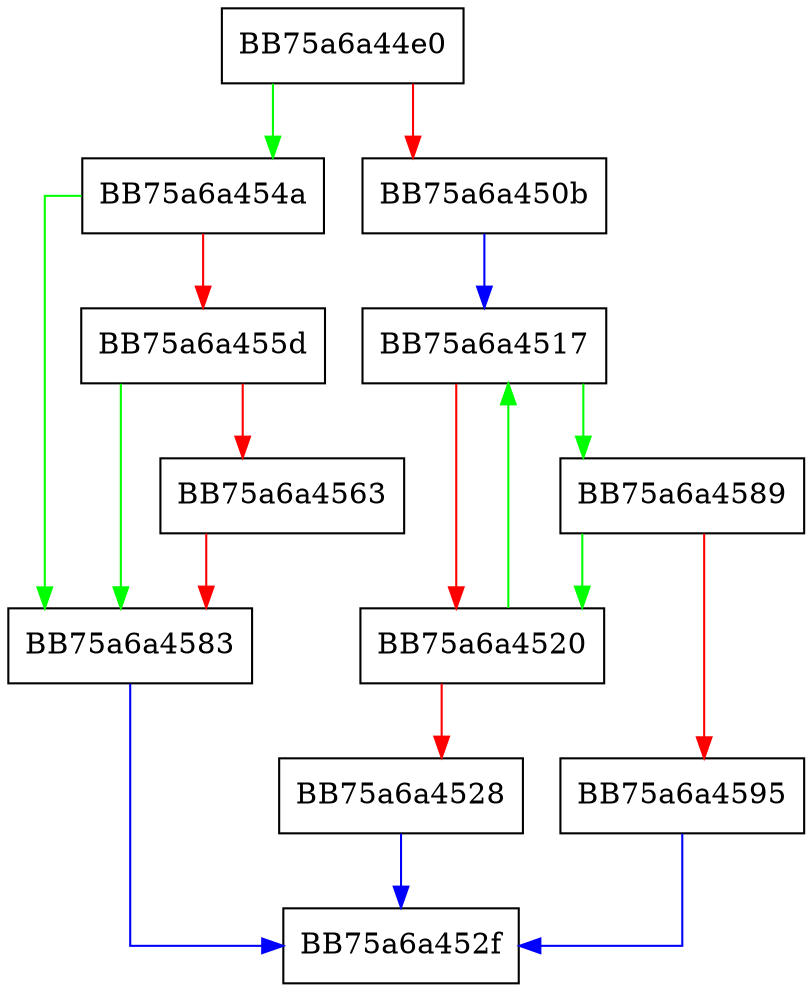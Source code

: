 digraph Analyze {
  node [shape="box"];
  graph [splines=ortho];
  BB75a6a44e0 -> BB75a6a454a [color="green"];
  BB75a6a44e0 -> BB75a6a450b [color="red"];
  BB75a6a450b -> BB75a6a4517 [color="blue"];
  BB75a6a4517 -> BB75a6a4589 [color="green"];
  BB75a6a4517 -> BB75a6a4520 [color="red"];
  BB75a6a4520 -> BB75a6a4517 [color="green"];
  BB75a6a4520 -> BB75a6a4528 [color="red"];
  BB75a6a4528 -> BB75a6a452f [color="blue"];
  BB75a6a454a -> BB75a6a4583 [color="green"];
  BB75a6a454a -> BB75a6a455d [color="red"];
  BB75a6a455d -> BB75a6a4583 [color="green"];
  BB75a6a455d -> BB75a6a4563 [color="red"];
  BB75a6a4563 -> BB75a6a4583 [color="red"];
  BB75a6a4583 -> BB75a6a452f [color="blue"];
  BB75a6a4589 -> BB75a6a4520 [color="green"];
  BB75a6a4589 -> BB75a6a4595 [color="red"];
  BB75a6a4595 -> BB75a6a452f [color="blue"];
}